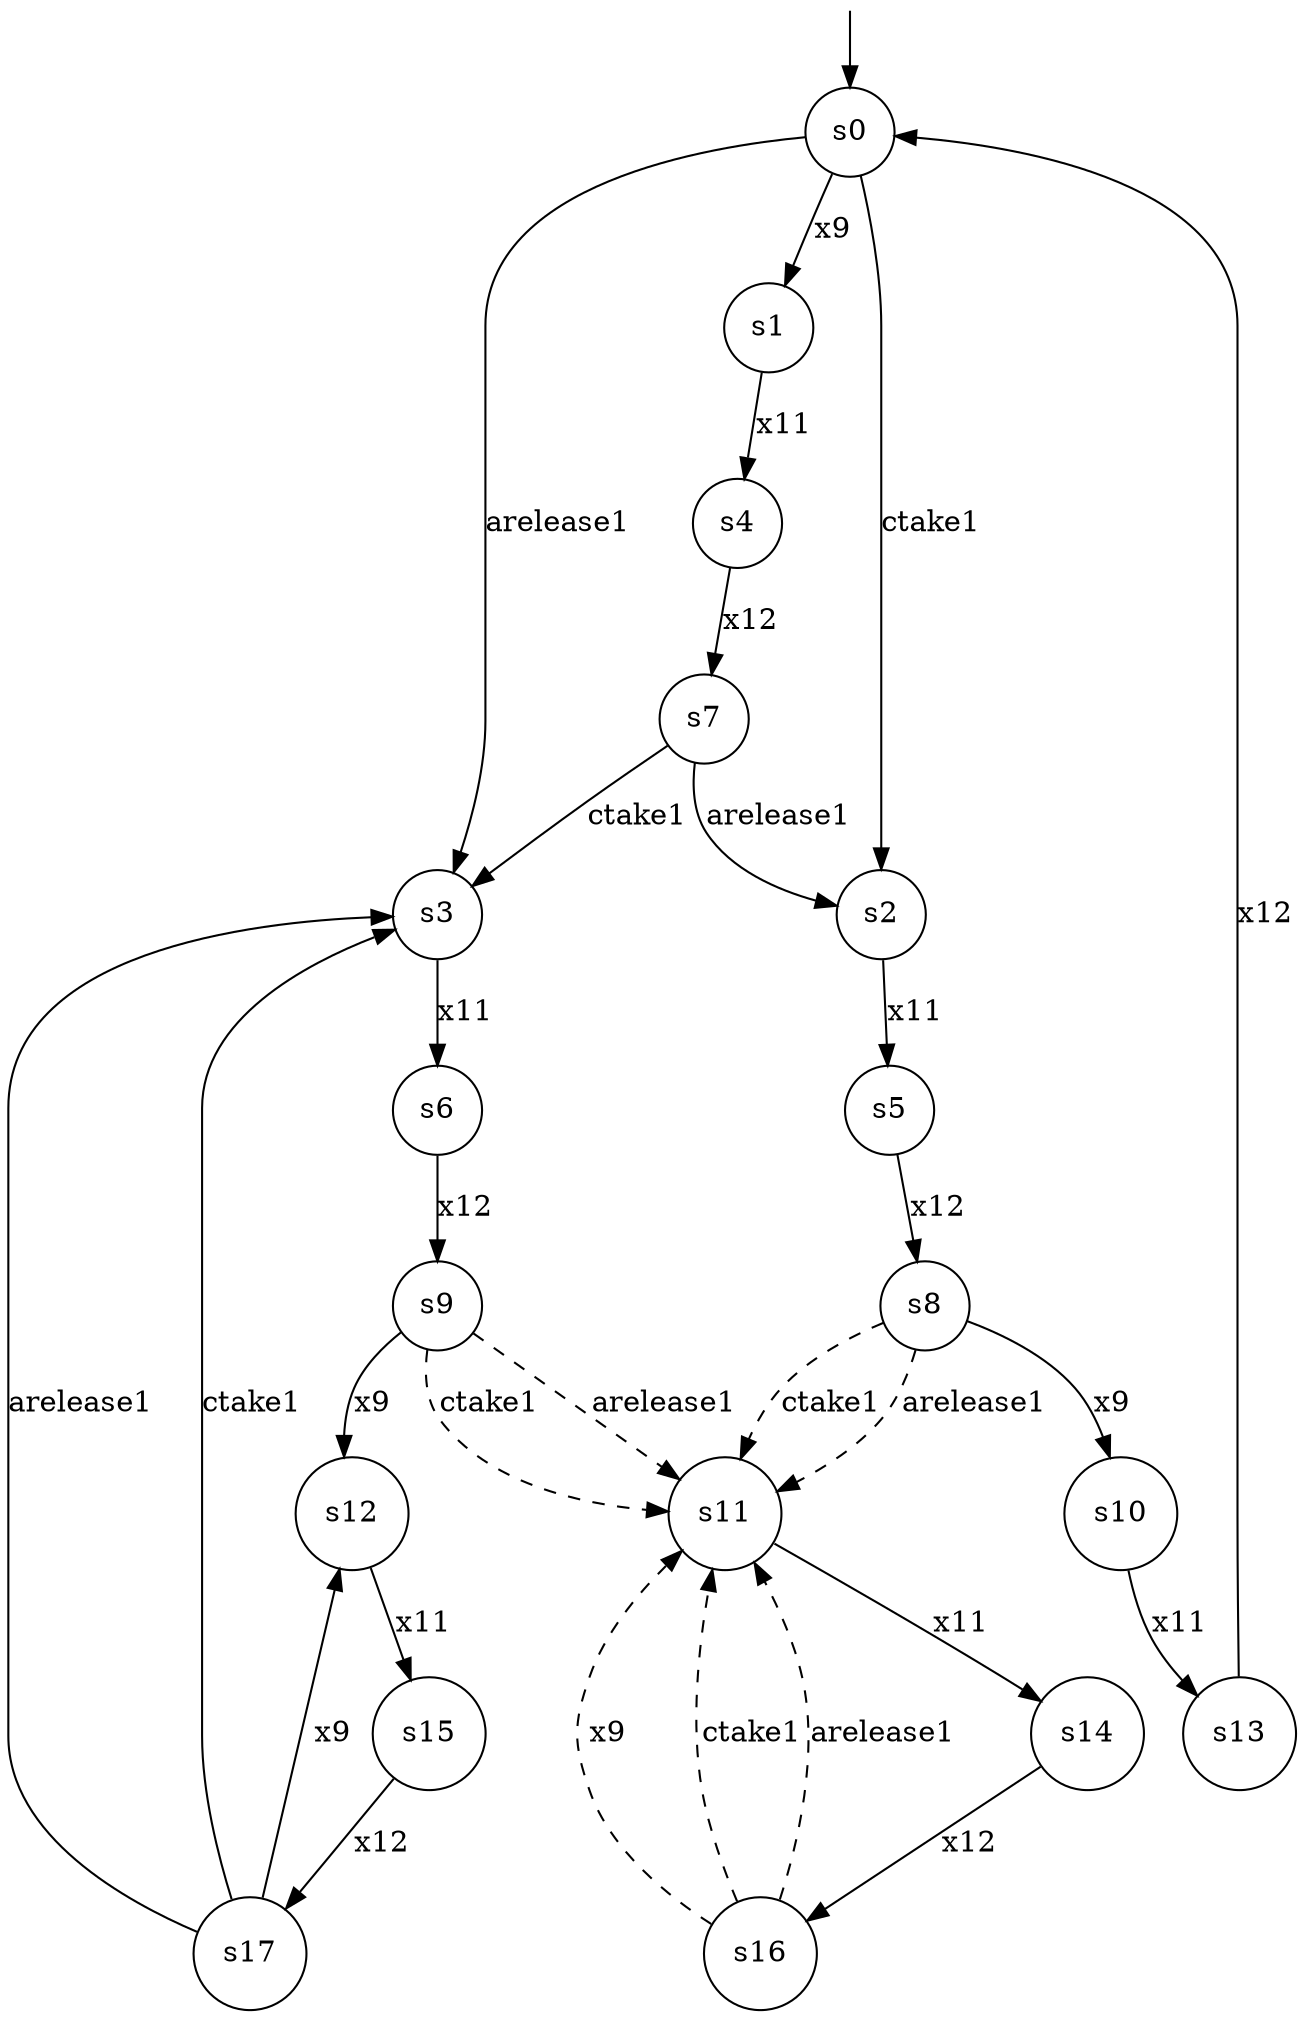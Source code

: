 digraph g {

	s0 [shape="circle" label="s0"];
	s1 [shape="circle" label="s9"];
	s2 [shape="circle" label="s8"];
	s3 [shape="circle" label="s7"];
	s4 [shape="circle" label="s10"];
	s5 [shape="circle" label="s3"];
	s6 [shape="circle" label="s2"];
	s7 [shape="circle" label="s1"];
	s8 [shape="circle" label="s17"];
	s9 [shape="circle" label="s16"];
	s10 [shape="circle" label="s15"];
	s11 [shape="circle" label="s6"];
	s12 [shape="circle" label="s13"];
	s13 [shape="circle" label="s5"];
	s14 [shape="circle" label="s12"];
	s15 [shape="circle" label="s14"];
	s16 [shape="circle" label="s11"];
	s17 [shape="circle" label="s4"];

	s8 -> s5 [modality="MUST", style="strict", label="arelease1"];
	s0 -> s7 [modality="MUST", style="strict", label="x9"];
	s0 -> s5 [modality="MUST", style="strict", label="arelease1"];
	s2 -> s16 [modality="MAY", style="dashed", label="ctake1"];
	s9 -> s16 [modality="MAY", style="dashed", label="x9"];
	s10 -> s8 [modality="MUST", style="strict", label="x12"];
	s5 -> s11 [modality="MUST", style="strict", label="x11"];
	s15 -> s9 [modality="MUST", style="strict", label="x12"];
	s6 -> s13 [modality="MUST", style="strict", label="x11"];
	s12 -> s0 [modality="MUST", style="strict", label="x12"];
	s13 -> s2 [modality="MUST", style="strict", label="x12"];
	s14 -> s10 [modality="MUST", style="strict", label="x11"];
	s4 -> s12 [modality="MUST", style="strict", label="x11"];
	s0 -> s6 [modality="MUST", style="strict", label="ctake1"];
	s16 -> s15 [modality="MUST", style="strict", label="x11"];
	s1 -> s16 [modality="MAY", style="dashed", label="ctake1"];
	s9 -> s16 [modality="MAY", style="dashed", label="ctake1"];
	s3 -> s5 [modality="MUST", style="strict", label="ctake1"];
	s1 -> s14 [modality="MUST", style="strict", label="x9"];
	s2 -> s4 [modality="MUST", style="strict", label="x9"];
	s17 -> s3 [modality="MUST", style="strict", label="x12"];
	s1 -> s16 [modality="MAY", style="dashed", label="arelease1"];
	s9 -> s16 [modality="MAY", style="dashed", label="arelease1"];
	s2 -> s16 [modality="MAY", style="dashed", label="arelease1"];
	s3 -> s6 [modality="MUST", style="strict", label="arelease1"];
	s11 -> s1 [modality="MUST", style="strict", label="x12"];
	s7 -> s17 [modality="MUST", style="strict", label="x11"];
	s8 -> s5 [modality="MUST", style="strict", label="ctake1"];
	s8 -> s14 [modality="MUST", style="strict", label="x9"];

__start0 [label="" shape="none" width="0" height="0"];
__start0 -> s0;
}

